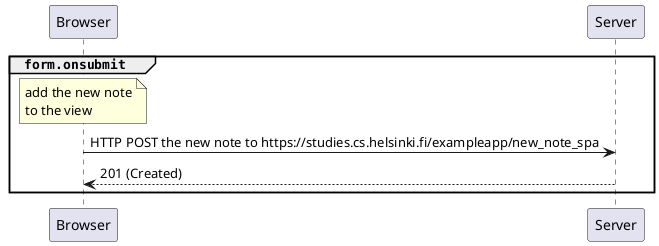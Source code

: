 @startuml

group ""form.onsubmit""
	note over Browser
		add the new note
		to the view
	end note
	Browser -> Server: HTTP POST the new note to https://studies.cs.helsinki.fi/exampleapp/new_note_spa
	Browser <-- Server: 201 (Created)
end

@enduml
